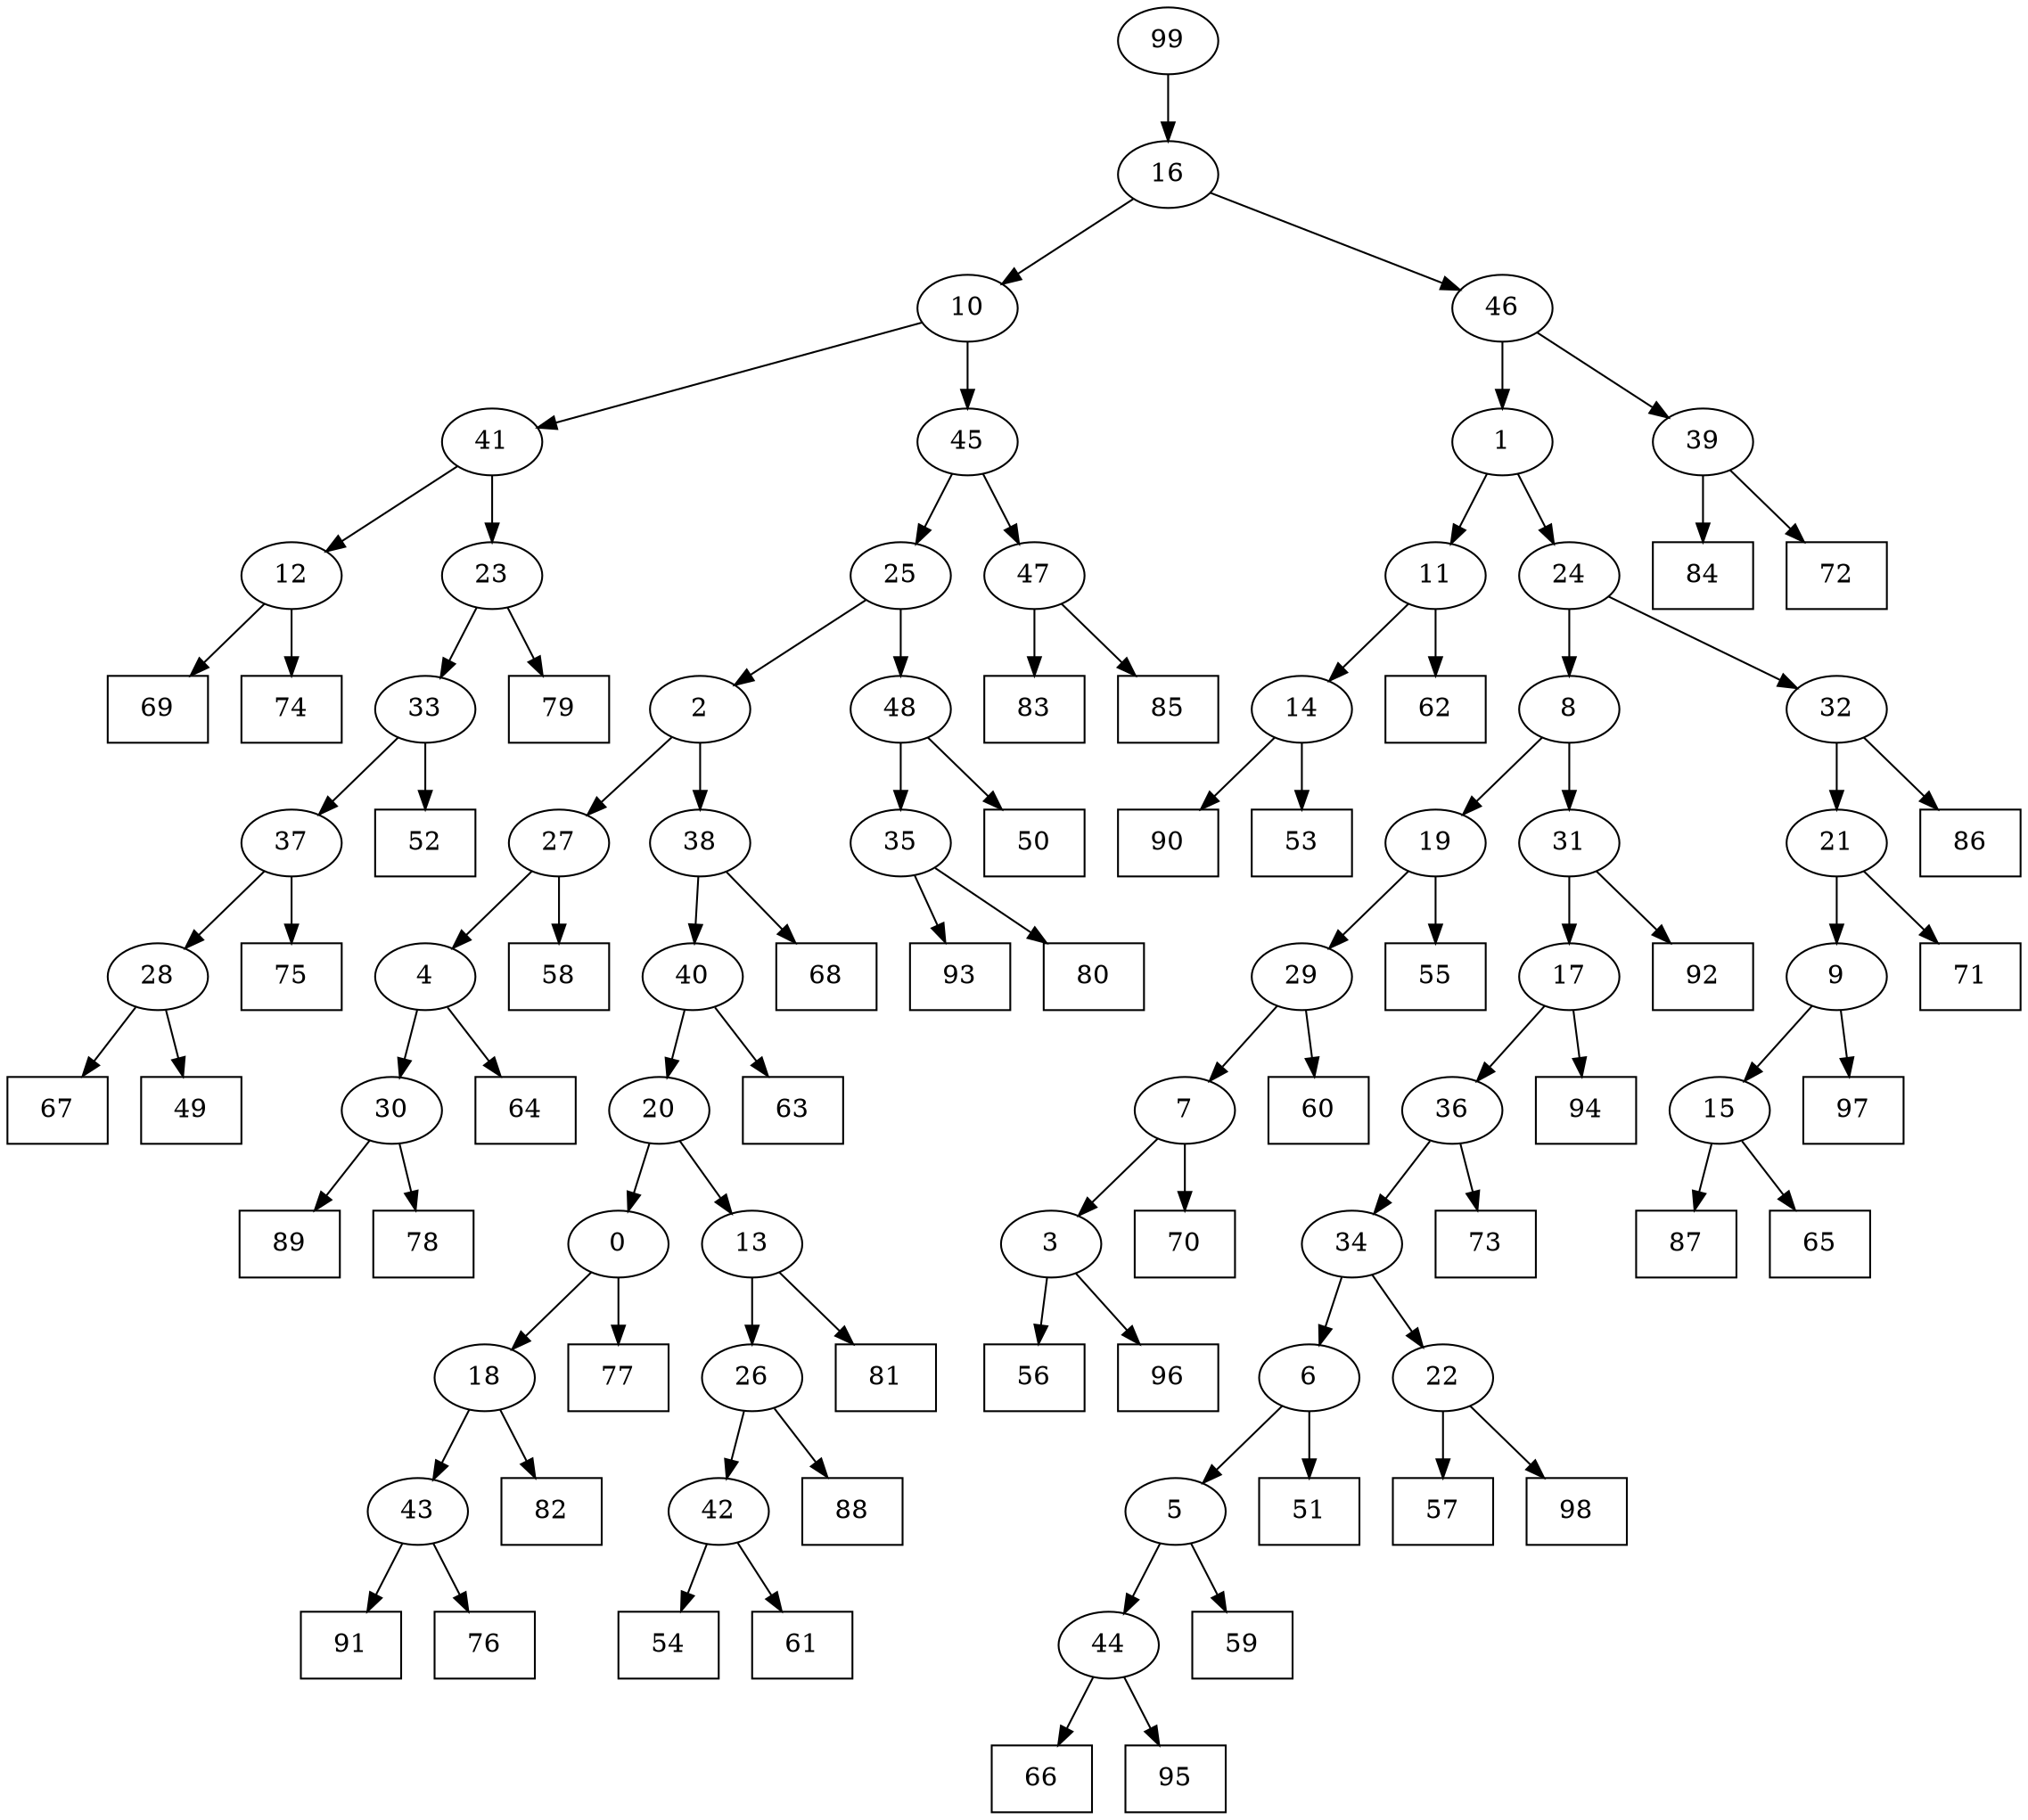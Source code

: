 digraph G {
0[label="0"];
1[label="1"];
2[label="2"];
3[label="3"];
4[label="4"];
5[label="5"];
6[label="6"];
7[label="7"];
8[label="8"];
9[label="9"];
10[label="10"];
11[label="11"];
12[label="12"];
13[label="13"];
14[label="14"];
15[label="15"];
16[label="16"];
17[label="17"];
18[label="18"];
19[label="19"];
20[label="20"];
21[label="21"];
22[label="22"];
23[label="23"];
24[label="24"];
25[label="25"];
26[label="26"];
27[label="27"];
28[label="28"];
29[label="29"];
30[label="30"];
31[label="31"];
32[label="32"];
33[label="33"];
34[label="34"];
35[label="35"];
36[label="36"];
37[label="37"];
38[label="38"];
39[label="39"];
40[label="40"];
41[label="41"];
42[label="42"];
43[label="43"];
44[label="44"];
45[label="45"];
46[label="46"];
47[label="47"];
48[label="48"];
49[shape=box,label="87"];
50[shape=box,label="65"];
51[shape=box,label="86"];
52[shape=box,label="79"];
53[shape=box,label="69"];
54[shape=box,label="68"];
55[shape=box,label="63"];
56[shape=box,label="54"];
57[shape=box,label="62"];
58[shape=box,label="97"];
59[shape=box,label="84"];
60[shape=box,label="81"];
61[shape=box,label="56"];
62[shape=box,label="83"];
63[shape=box,label="61"];
64[shape=box,label="57"];
65[shape=box,label="93"];
66[shape=box,label="70"];
67[shape=box,label="73"];
68[shape=box,label="51"];
69[shape=box,label="89"];
70[shape=box,label="96"];
71[shape=box,label="91"];
72[shape=box,label="80"];
73[shape=box,label="64"];
74[shape=box,label="92"];
75[shape=box,label="76"];
76[shape=box,label="75"];
77[shape=box,label="85"];
78[shape=box,label="90"];
79[shape=box,label="77"];
80[shape=box,label="78"];
81[shape=box,label="67"];
82[shape=box,label="98"];
83[shape=box,label="50"];
84[shape=box,label="82"];
85[shape=box,label="60"];
86[shape=box,label="72"];
87[shape=box,label="66"];
88[shape=box,label="88"];
89[shape=box,label="74"];
90[shape=box,label="71"];
91[shape=box,label="49"];
92[shape=box,label="52"];
93[shape=box,label="94"];
94[shape=box,label="95"];
95[shape=box,label="58"];
96[shape=box,label="55"];
97[shape=box,label="53"];
98[shape=box,label="59"];
99[label="99"];
42->56 ;
6->68 ;
14->97 ;
21->90 ;
29->85 ;
3->70 ;
43->71 ;
44->87 ;
8->31 ;
31->74 ;
14->78 ;
9->58 ;
0->79 ;
26->42 ;
39->86 ;
28->91 ;
46->39 ;
17->93 ;
40->55 ;
24->8 ;
4->73 ;
31->17 ;
35->65 ;
27->95 ;
38->40 ;
40->20 ;
1->24 ;
20->0 ;
18->84 ;
42->63 ;
5->44 ;
44->94 ;
25->48 ;
33->37 ;
37->76 ;
6->5 ;
5->98 ;
13->60 ;
38->54 ;
48->35 ;
35->72 ;
2->38 ;
12->53 ;
11->57 ;
20->13 ;
2->27 ;
27->4 ;
12->89 ;
30->80 ;
3->61 ;
19->96 ;
36->67 ;
16->10 ;
11->14 ;
9->15 ;
15->49 ;
15->50 ;
45->25 ;
25->2 ;
47->77 ;
10->41 ;
41->23 ;
48->83 ;
7->3 ;
8->19 ;
19->29 ;
22->64 ;
17->36 ;
7->66 ;
18->43 ;
23->52 ;
32->51 ;
36->34 ;
34->6 ;
4->30 ;
30->69 ;
16->46 ;
0->18 ;
24->32 ;
41->12 ;
13->26 ;
26->88 ;
37->28 ;
39->59 ;
34->22 ;
22->82 ;
43->75 ;
32->21 ;
21->9 ;
29->7 ;
28->81 ;
10->45 ;
45->47 ;
47->62 ;
46->1 ;
1->11 ;
99->16 ;
23->33 ;
33->92 ;
}
